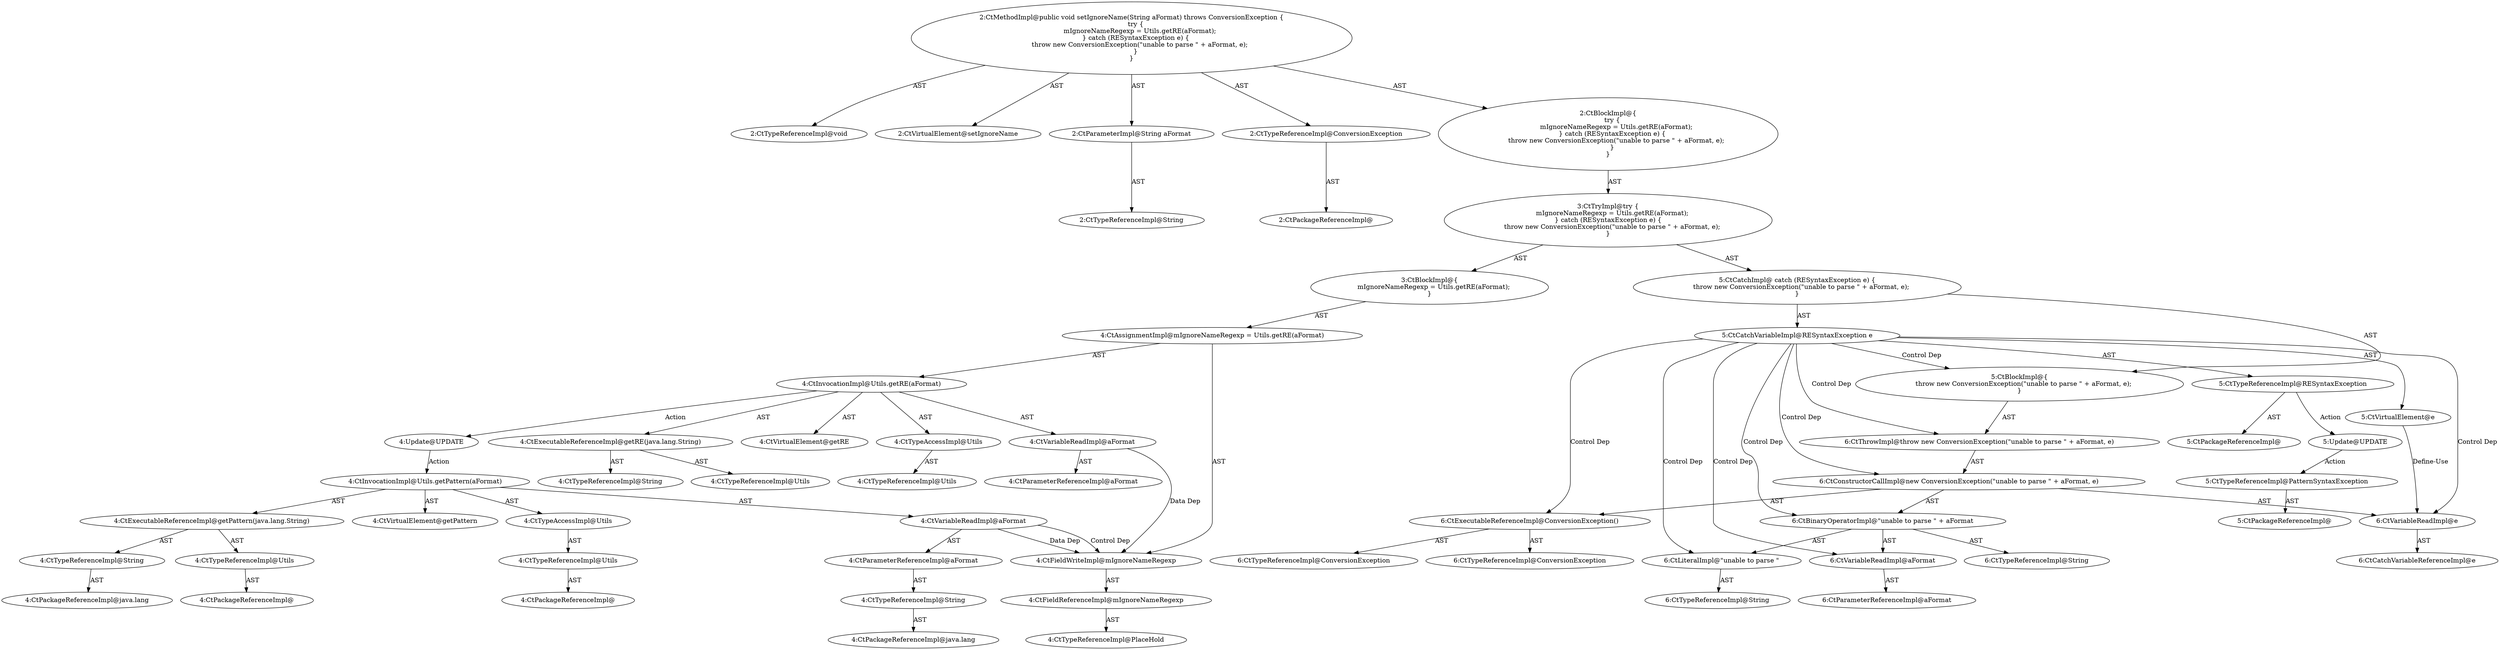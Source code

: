 digraph "setIgnoreName#?,String" {
0 [label="2:CtTypeReferenceImpl@void" shape=ellipse]
1 [label="2:CtVirtualElement@setIgnoreName" shape=ellipse]
2 [label="2:CtParameterImpl@String aFormat" shape=ellipse]
3 [label="2:CtTypeReferenceImpl@String" shape=ellipse]
4 [label="2:CtTypeReferenceImpl@ConversionException" shape=ellipse]
5 [label="2:CtPackageReferenceImpl@" shape=ellipse]
6 [label="4:CtFieldReferenceImpl@mIgnoreNameRegexp" shape=ellipse]
7 [label="4:CtTypeReferenceImpl@PlaceHold" shape=ellipse]
8 [label="4:CtFieldWriteImpl@mIgnoreNameRegexp" shape=ellipse]
9 [label="4:CtExecutableReferenceImpl@getRE(java.lang.String)" shape=ellipse]
10 [label="4:CtTypeReferenceImpl@Utils" shape=ellipse]
11 [label="4:CtTypeReferenceImpl@String" shape=ellipse]
12 [label="4:CtVirtualElement@getRE" shape=ellipse]
13 [label="4:CtTypeAccessImpl@Utils" shape=ellipse]
14 [label="4:CtTypeReferenceImpl@Utils" shape=ellipse]
15 [label="4:CtVariableReadImpl@aFormat" shape=ellipse]
16 [label="4:CtParameterReferenceImpl@aFormat" shape=ellipse]
17 [label="4:CtInvocationImpl@Utils.getRE(aFormat)" shape=ellipse]
18 [label="4:CtAssignmentImpl@mIgnoreNameRegexp = Utils.getRE(aFormat)" shape=ellipse]
19 [label="3:CtBlockImpl@\{
    mIgnoreNameRegexp = Utils.getRE(aFormat);
\}" shape=ellipse]
20 [label="5:CtVirtualElement@e" shape=ellipse]
21 [label="5:CtTypeReferenceImpl@RESyntaxException" shape=ellipse]
22 [label="5:CtPackageReferenceImpl@" shape=ellipse]
23 [label="5:CtCatchVariableImpl@RESyntaxException e" shape=ellipse]
24 [label="6:CtExecutableReferenceImpl@ConversionException()" shape=ellipse]
25 [label="6:CtTypeReferenceImpl@ConversionException" shape=ellipse]
26 [label="6:CtTypeReferenceImpl@ConversionException" shape=ellipse]
27 [label="6:CtLiteralImpl@\"unable to parse \"" shape=ellipse]
28 [label="6:CtTypeReferenceImpl@String" shape=ellipse]
29 [label="6:CtVariableReadImpl@aFormat" shape=ellipse]
30 [label="6:CtParameterReferenceImpl@aFormat" shape=ellipse]
31 [label="6:CtBinaryOperatorImpl@\"unable to parse \" + aFormat" shape=ellipse]
32 [label="6:CtTypeReferenceImpl@String" shape=ellipse]
33 [label="6:CtVariableReadImpl@e" shape=ellipse]
34 [label="6:CtCatchVariableReferenceImpl@e" shape=ellipse]
35 [label="6:CtConstructorCallImpl@new ConversionException(\"unable to parse \" + aFormat, e)" shape=ellipse]
36 [label="6:CtThrowImpl@throw new ConversionException(\"unable to parse \" + aFormat, e)" shape=ellipse]
37 [label="5:CtBlockImpl@\{
    throw new ConversionException(\"unable to parse \" + aFormat, e);
\}" shape=ellipse]
38 [label="5:CtCatchImpl@ catch (RESyntaxException e) \{
    throw new ConversionException(\"unable to parse \" + aFormat, e);
\}" shape=ellipse]
39 [label="3:CtTryImpl@try \{
    mIgnoreNameRegexp = Utils.getRE(aFormat);
\} catch (RESyntaxException e) \{
    throw new ConversionException(\"unable to parse \" + aFormat, e);
\}" shape=ellipse]
40 [label="2:CtBlockImpl@\{
    try \{
        mIgnoreNameRegexp = Utils.getRE(aFormat);
    \} catch (RESyntaxException e) \{
        throw new ConversionException(\"unable to parse \" + aFormat, e);
    \}
\}" shape=ellipse]
41 [label="2:CtMethodImpl@public void setIgnoreName(String aFormat) throws ConversionException \{
    try \{
        mIgnoreNameRegexp = Utils.getRE(aFormat);
    \} catch (RESyntaxException e) \{
        throw new ConversionException(\"unable to parse \" + aFormat, e);
    \}
\}" shape=ellipse]
42 [label="4:Update@UPDATE" shape=ellipse]
43 [label="4:CtPackageReferenceImpl@" shape=ellipse]
44 [label="4:CtTypeReferenceImpl@Utils" shape=ellipse]
45 [label="4:CtTypeAccessImpl@Utils" shape=ellipse]
46 [label="4:CtPackageReferenceImpl@" shape=ellipse]
47 [label="4:CtTypeReferenceImpl@Utils" shape=ellipse]
48 [label="4:CtPackageReferenceImpl@java.lang" shape=ellipse]
49 [label="4:CtTypeReferenceImpl@String" shape=ellipse]
50 [label="4:CtExecutableReferenceImpl@getPattern(java.lang.String)" shape=ellipse]
51 [label="4:CtPackageReferenceImpl@java.lang" shape=ellipse]
52 [label="4:CtTypeReferenceImpl@String" shape=ellipse]
53 [label="4:CtParameterReferenceImpl@aFormat" shape=ellipse]
54 [label="4:CtVariableReadImpl@aFormat" shape=ellipse]
55 [label="4:CtInvocationImpl@Utils.getPattern(aFormat)" shape=ellipse]
56 [label="4:CtVirtualElement@getPattern" shape=ellipse]
57 [label="5:Update@UPDATE" shape=ellipse]
58 [label="5:CtPackageReferenceImpl@" shape=ellipse]
59 [label="5:CtTypeReferenceImpl@PatternSyntaxException" shape=ellipse]
2 -> 3 [label="AST"];
4 -> 5 [label="AST"];
6 -> 7 [label="AST"];
8 -> 6 [label="AST"];
9 -> 10 [label="AST"];
9 -> 11 [label="AST"];
13 -> 14 [label="AST"];
15 -> 16 [label="AST"];
15 -> 8 [label="Data Dep"];
17 -> 12 [label="AST"];
17 -> 13 [label="AST"];
17 -> 9 [label="AST"];
17 -> 15 [label="AST"];
17 -> 42 [label="Action"];
18 -> 8 [label="AST"];
18 -> 17 [label="AST"];
19 -> 18 [label="AST"];
20 -> 33 [label="Define-Use"];
21 -> 22 [label="AST"];
21 -> 57 [label="Action"];
23 -> 20 [label="AST"];
23 -> 21 [label="AST"];
23 -> 37 [label="Control Dep"];
23 -> 36 [label="Control Dep"];
23 -> 35 [label="Control Dep"];
23 -> 24 [label="Control Dep"];
23 -> 31 [label="Control Dep"];
23 -> 27 [label="Control Dep"];
23 -> 29 [label="Control Dep"];
23 -> 33 [label="Control Dep"];
24 -> 25 [label="AST"];
24 -> 26 [label="AST"];
27 -> 28 [label="AST"];
29 -> 30 [label="AST"];
31 -> 32 [label="AST"];
31 -> 27 [label="AST"];
31 -> 29 [label="AST"];
33 -> 34 [label="AST"];
35 -> 24 [label="AST"];
35 -> 31 [label="AST"];
35 -> 33 [label="AST"];
36 -> 35 [label="AST"];
37 -> 36 [label="AST"];
38 -> 23 [label="AST"];
38 -> 37 [label="AST"];
39 -> 19 [label="AST"];
39 -> 38 [label="AST"];
40 -> 39 [label="AST"];
41 -> 1 [label="AST"];
41 -> 0 [label="AST"];
41 -> 2 [label="AST"];
41 -> 4 [label="AST"];
41 -> 40 [label="AST"];
42 -> 55 [label="Action"];
44 -> 43 [label="AST"];
45 -> 44 [label="AST"];
47 -> 46 [label="AST"];
49 -> 48 [label="AST"];
50 -> 47 [label="AST"];
50 -> 49 [label="AST"];
52 -> 51 [label="AST"];
53 -> 52 [label="AST"];
54 -> 53 [label="AST"];
54 -> 8 [label="Data Dep"];
54 -> 8 [label="Control Dep"];
55 -> 56 [label="AST"];
55 -> 45 [label="AST"];
55 -> 50 [label="AST"];
55 -> 54 [label="AST"];
57 -> 59 [label="Action"];
59 -> 58 [label="AST"];
}
